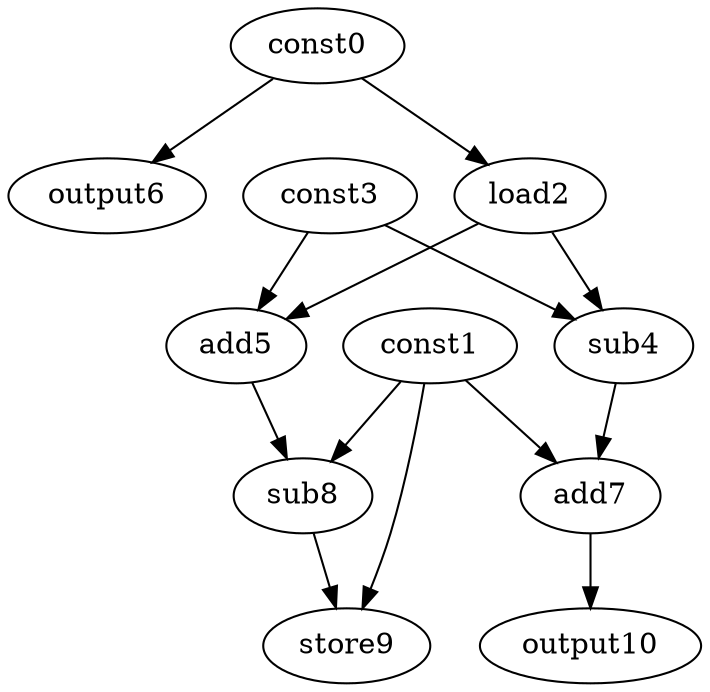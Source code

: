 digraph G { 
const0[opcode=const]; 
const1[opcode=const]; 
load2[opcode=load]; 
const3[opcode=const]; 
sub4[opcode=sub]; 
add5[opcode=add]; 
output6[opcode=output]; 
add7[opcode=add]; 
sub8[opcode=sub]; 
store9[opcode=store]; 
output10[opcode=output]; 
const0->load2[operand=0];
const0->output6[operand=0];
load2->sub4[operand=0];
const3->sub4[operand=1];
load2->add5[operand=0];
const3->add5[operand=1];
const1->add7[operand=0];
sub4->add7[operand=1];
const1->sub8[operand=0];
add5->sub8[operand=1];
sub8->store9[operand=0];
const1->store9[operand=1];
add7->output10[operand=0];
}
